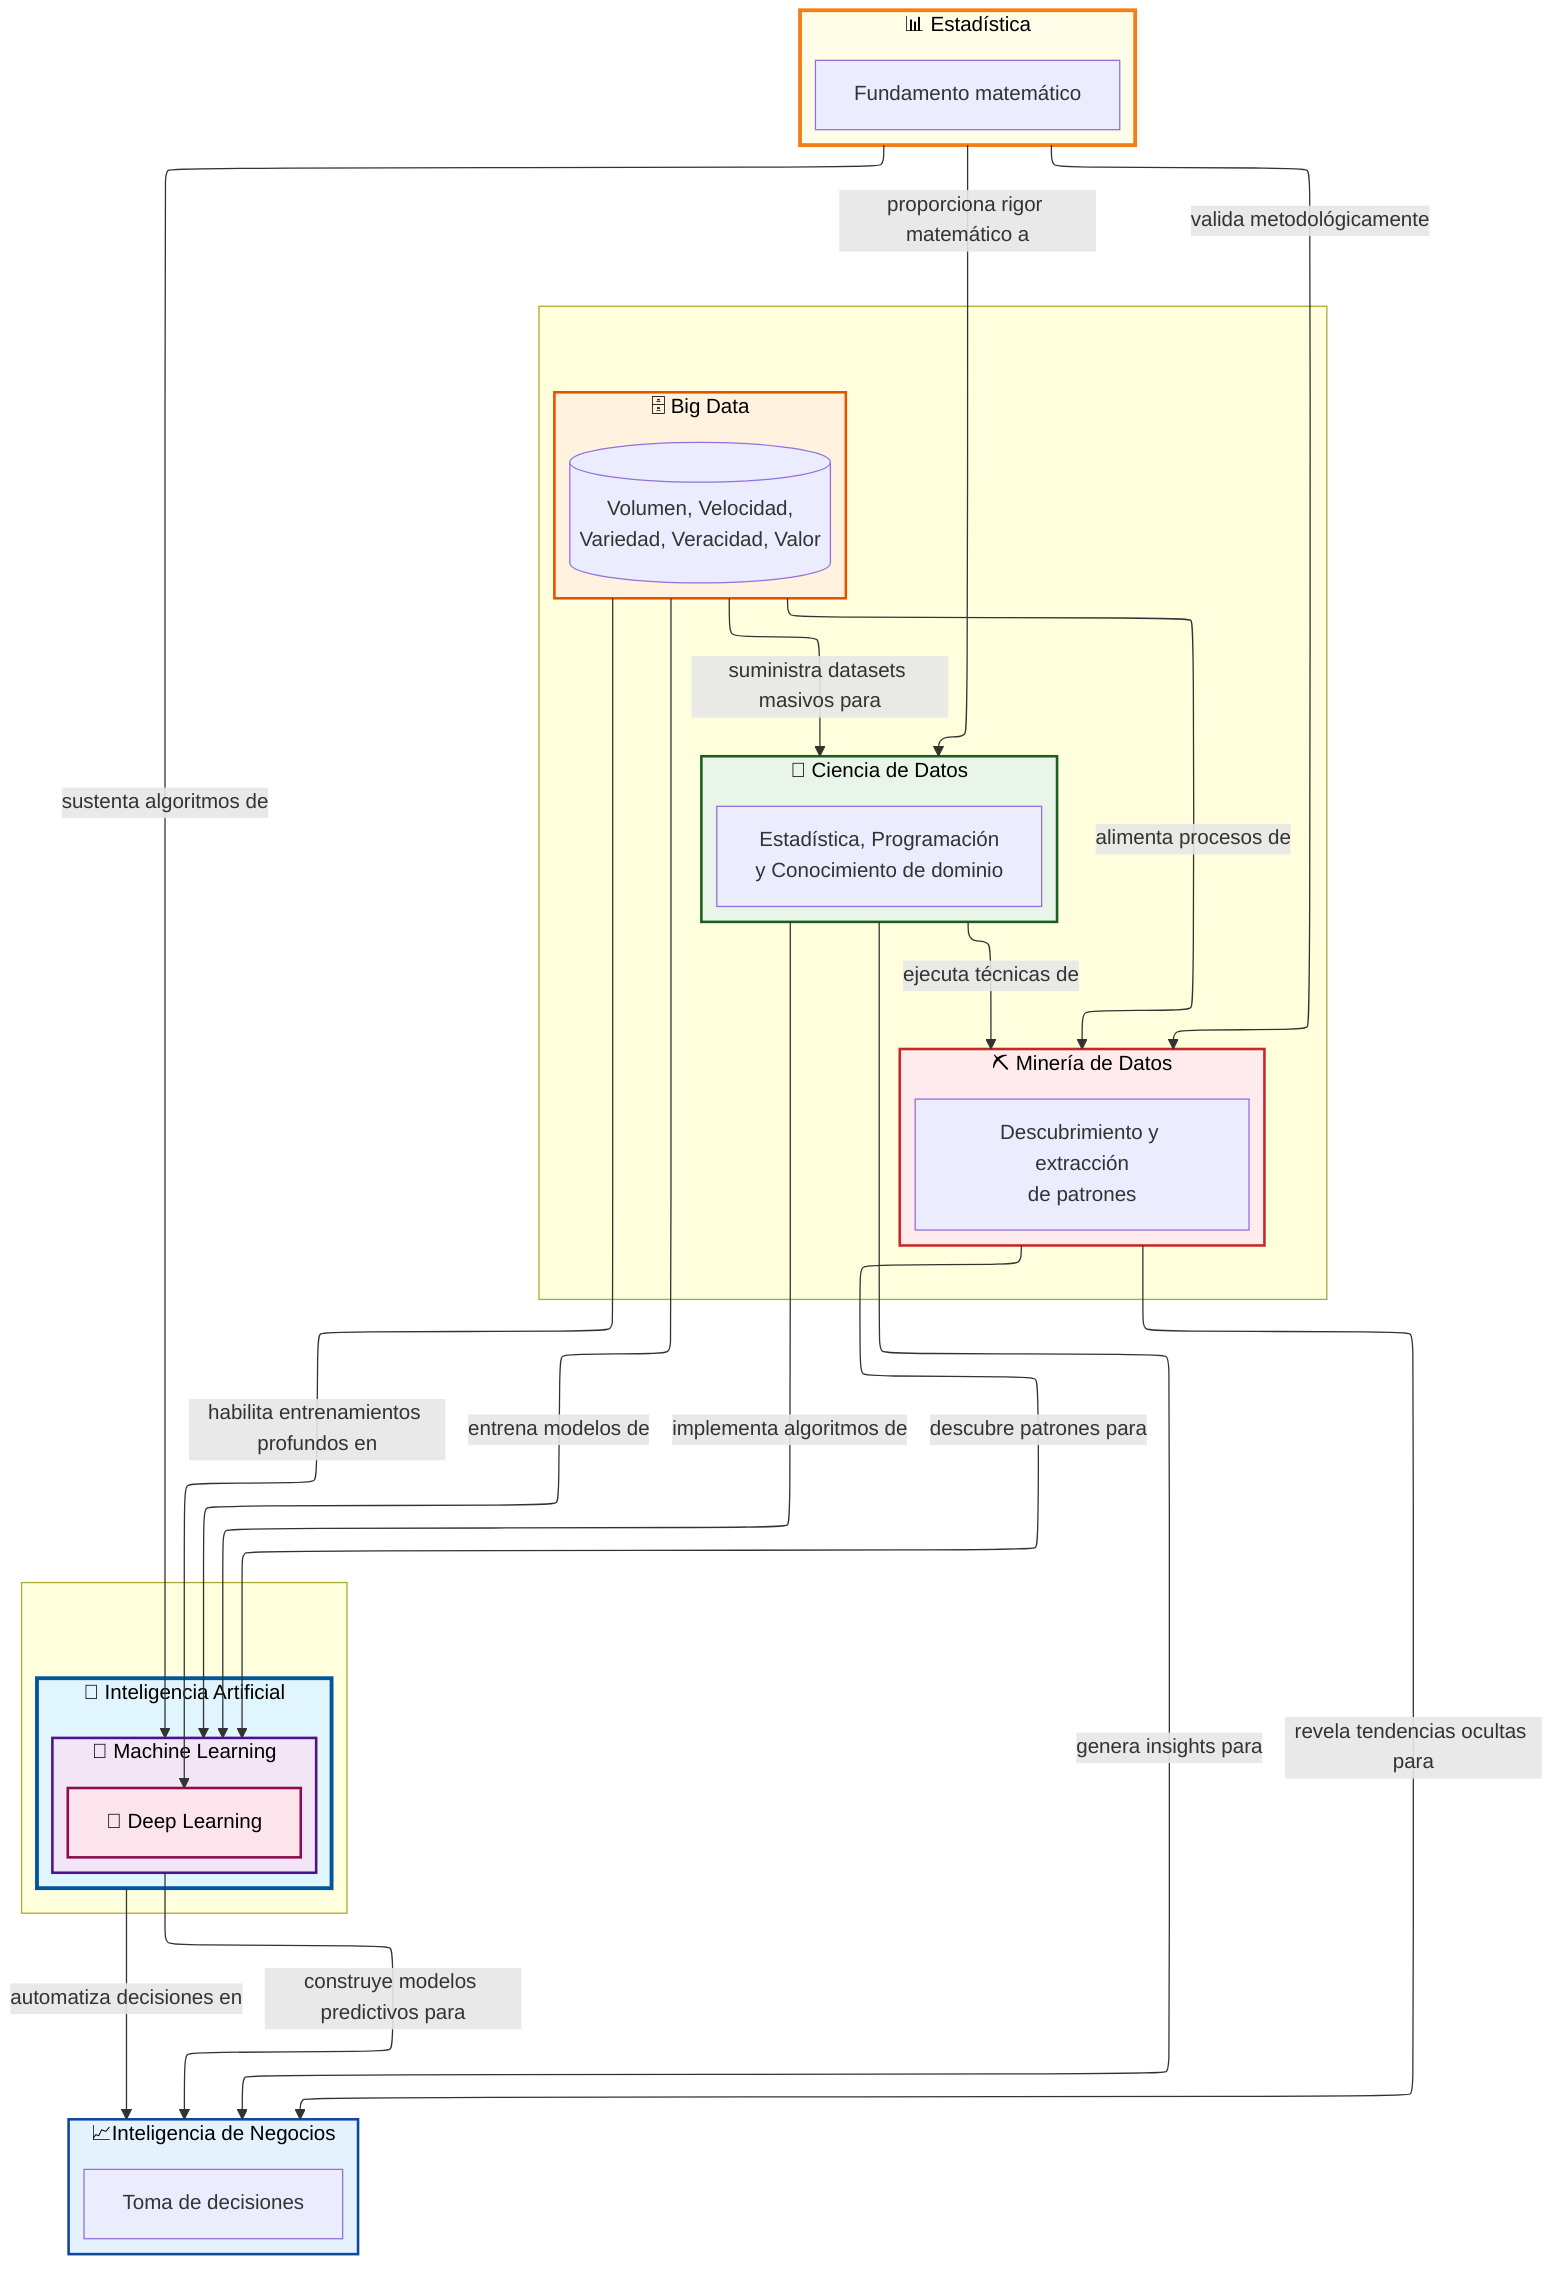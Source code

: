 ---
config:
  layout: elk
---
flowchart TD
 subgraph EST["📊 Estadística"]
        EST_core["Fundamento matemático"]
  end
 subgraph BD["🗄️ Big Data"]
        BD_core[("Volumen, Velocidad,<br>Variedad, Veracidad, Valor")]
  end
 subgraph CD["🔬 Ciencia de Datos"]
        CD_core["Estadística, Programación<br>y Conocimiento de dominio"]
  end
 subgraph DM["⛏️ Minería de Datos"]
        DM_core["Descubrimiento y extracción<br>de patrones"]
  end
 subgraph ROW1[" "]
        BD
        CD
        DM
  end
 subgraph ML_GROUP["🧠 Machine Learning"]
        DL["🔗 Deep Learning"]
  end
 subgraph IA_GROUP["🤖 Inteligencia Artificial"]
        ML_GROUP
  end
 subgraph ROW2[" "]
        IA_GROUP
  end
 subgraph BI["📈Inteligencia de Negocios"]
        BI_core["Toma de decisiones"]
  end
    EST -- proporciona rigor matemático a --> CD
    EST -- valida metodológicamente --> DM
    EST -- sustenta algoritmos de --> ML_GROUP
    BD -- suministra datasets masivos para --> CD
    BD -- alimenta procesos de --> DM
    BD -- entrena modelos de --> ML_GROUP
    BD -- habilita entrenamientos profundos en --> DL
    CD -- implementa algoritmos de --> ML_GROUP
    CD -- ejecuta técnicas de --> DM
    DM -- descubre patrones para --> ML_GROUP
    CD -- genera insights para --> BI
    ML_GROUP -- construye modelos predictivos para --> BI
    DM -- revela tendencias ocultas para --> BI
    IA_GROUP -- automatiza decisiones en --> BI
     DL:::dl
     EST:::est
     CD:::cd
     DM:::dm
     ML_GROUP:::ml
     BD:::bd
     BI:::bi
     IA_GROUP:::ia
    classDef ia fill:#e1f5fe,stroke:#01579b,stroke-width:3px,color:#000
    classDef ml fill:#f3e5f5,stroke:#4a148c,stroke-width:2px,color:#000
    classDef dl fill:#fce4ec,stroke:#880e4f,stroke-width:2px,color:#000
    classDef bd fill:#fff3e0,stroke:#e65100,stroke-width:2px,color:#000
    classDef cd fill:#e8f5e8,stroke:#1b5e20,stroke-width:2px,color:#000
    classDef dm fill:#ffebee,stroke:#c62828,stroke-width:2px,color:#000
    classDef bi fill:#e3f2fd,stroke:#0d47a1,stroke-width:2px,color:#000
    classDef est fill:#fffde7,stroke:#f57f17,stroke-width:3px,color:#000
    classDef invisible fill:none,stroke:none